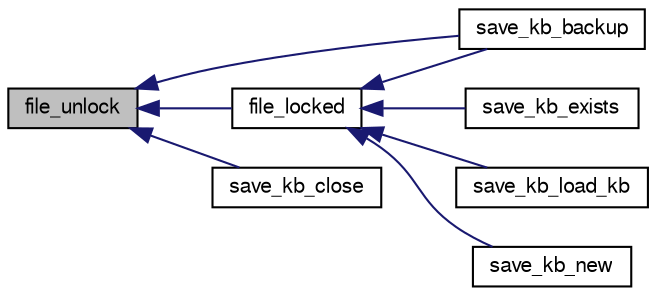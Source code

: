 digraph G
{
  bgcolor="transparent";
  edge [fontname="FreeSans",fontsize="10",labelfontname="FreeSans",labelfontsize="10"];
  node [fontname="FreeSans",fontsize="10",shape=record];
  rankdir=LR;
  Node1 [label="file_unlock",height=0.2,width=0.4,color="black", fillcolor="grey75", style="filled" fontcolor="black"];
  Node1 -> Node2 [dir=back,color="midnightblue",fontsize="10",style="solid",fontname="FreeSans"];
  Node2 [label="file_locked",height=0.2,width=0.4,color="black",URL="$locks_8h.html#a36f9acf6230239001e668ad7d97276c4"];
  Node2 -> Node3 [dir=back,color="midnightblue",fontsize="10",style="solid",fontname="FreeSans"];
  Node3 [label="save_kb_backup",height=0.2,width=0.4,color="black",URL="$save__kb_8h.html#a33b6df8ab3c347cda2b2be2ebdb883e4",tooltip="Makes a copy of the knowledge base."];
  Node2 -> Node4 [dir=back,color="midnightblue",fontsize="10",style="solid",fontname="FreeSans"];
  Node4 [label="save_kb_exists",height=0.2,width=0.4,color="black",URL="$save__kb_8h.html#af9357aec0db0ac5d85d7e0d3a7e155e6"];
  Node2 -> Node5 [dir=back,color="midnightblue",fontsize="10",style="solid",fontname="FreeSans"];
  Node5 [label="save_kb_load_kb",height=0.2,width=0.4,color="black",URL="$save__kb_8h.html#a7287c4dab745a6674c05ef1418beac49",tooltip="Restores a previously saved knowledge base."];
  Node2 -> Node6 [dir=back,color="midnightblue",fontsize="10",style="solid",fontname="FreeSans"];
  Node6 [label="save_kb_new",height=0.2,width=0.4,color="black",URL="$save__kb_8h.html#a040936a210b4d0e3a67ffd14e4da912b",tooltip="Initialize a new KB that will be saved."];
  Node1 -> Node3 [dir=back,color="midnightblue",fontsize="10",style="solid",fontname="FreeSans"];
  Node1 -> Node7 [dir=back,color="midnightblue",fontsize="10",style="solid",fontname="FreeSans"];
  Node7 [label="save_kb_close",height=0.2,width=0.4,color="black",URL="$save__kb_8h.html#a7efe64ab724785d02554ef8c92ee4b05"];
}
